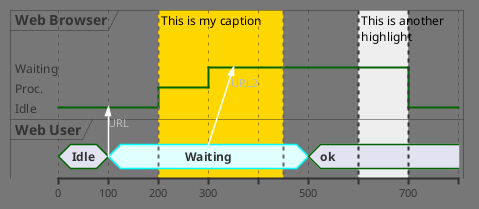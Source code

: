 ' Do not edit
' Theme Gallery
' autogenerated by script
'
@startuml
!theme reddress-darkblue
robust "Web Browser" as WB
concise "Web User" as WU

@0
WU is Idle
WB is Idle

@100
WU -> WB : URL
WU is Waiting #LightCyan;line:Aqua

@200
WB is Proc.

@300
WU -> WB@350 : URL2
WB is Waiting

@+200
WU is ok

@+200
WB is Idle

highlight 200 to 450 #Gold;line:DimGrey : This is my caption
highlight 600 to 700 : This is another\nhighlight
@enduml
